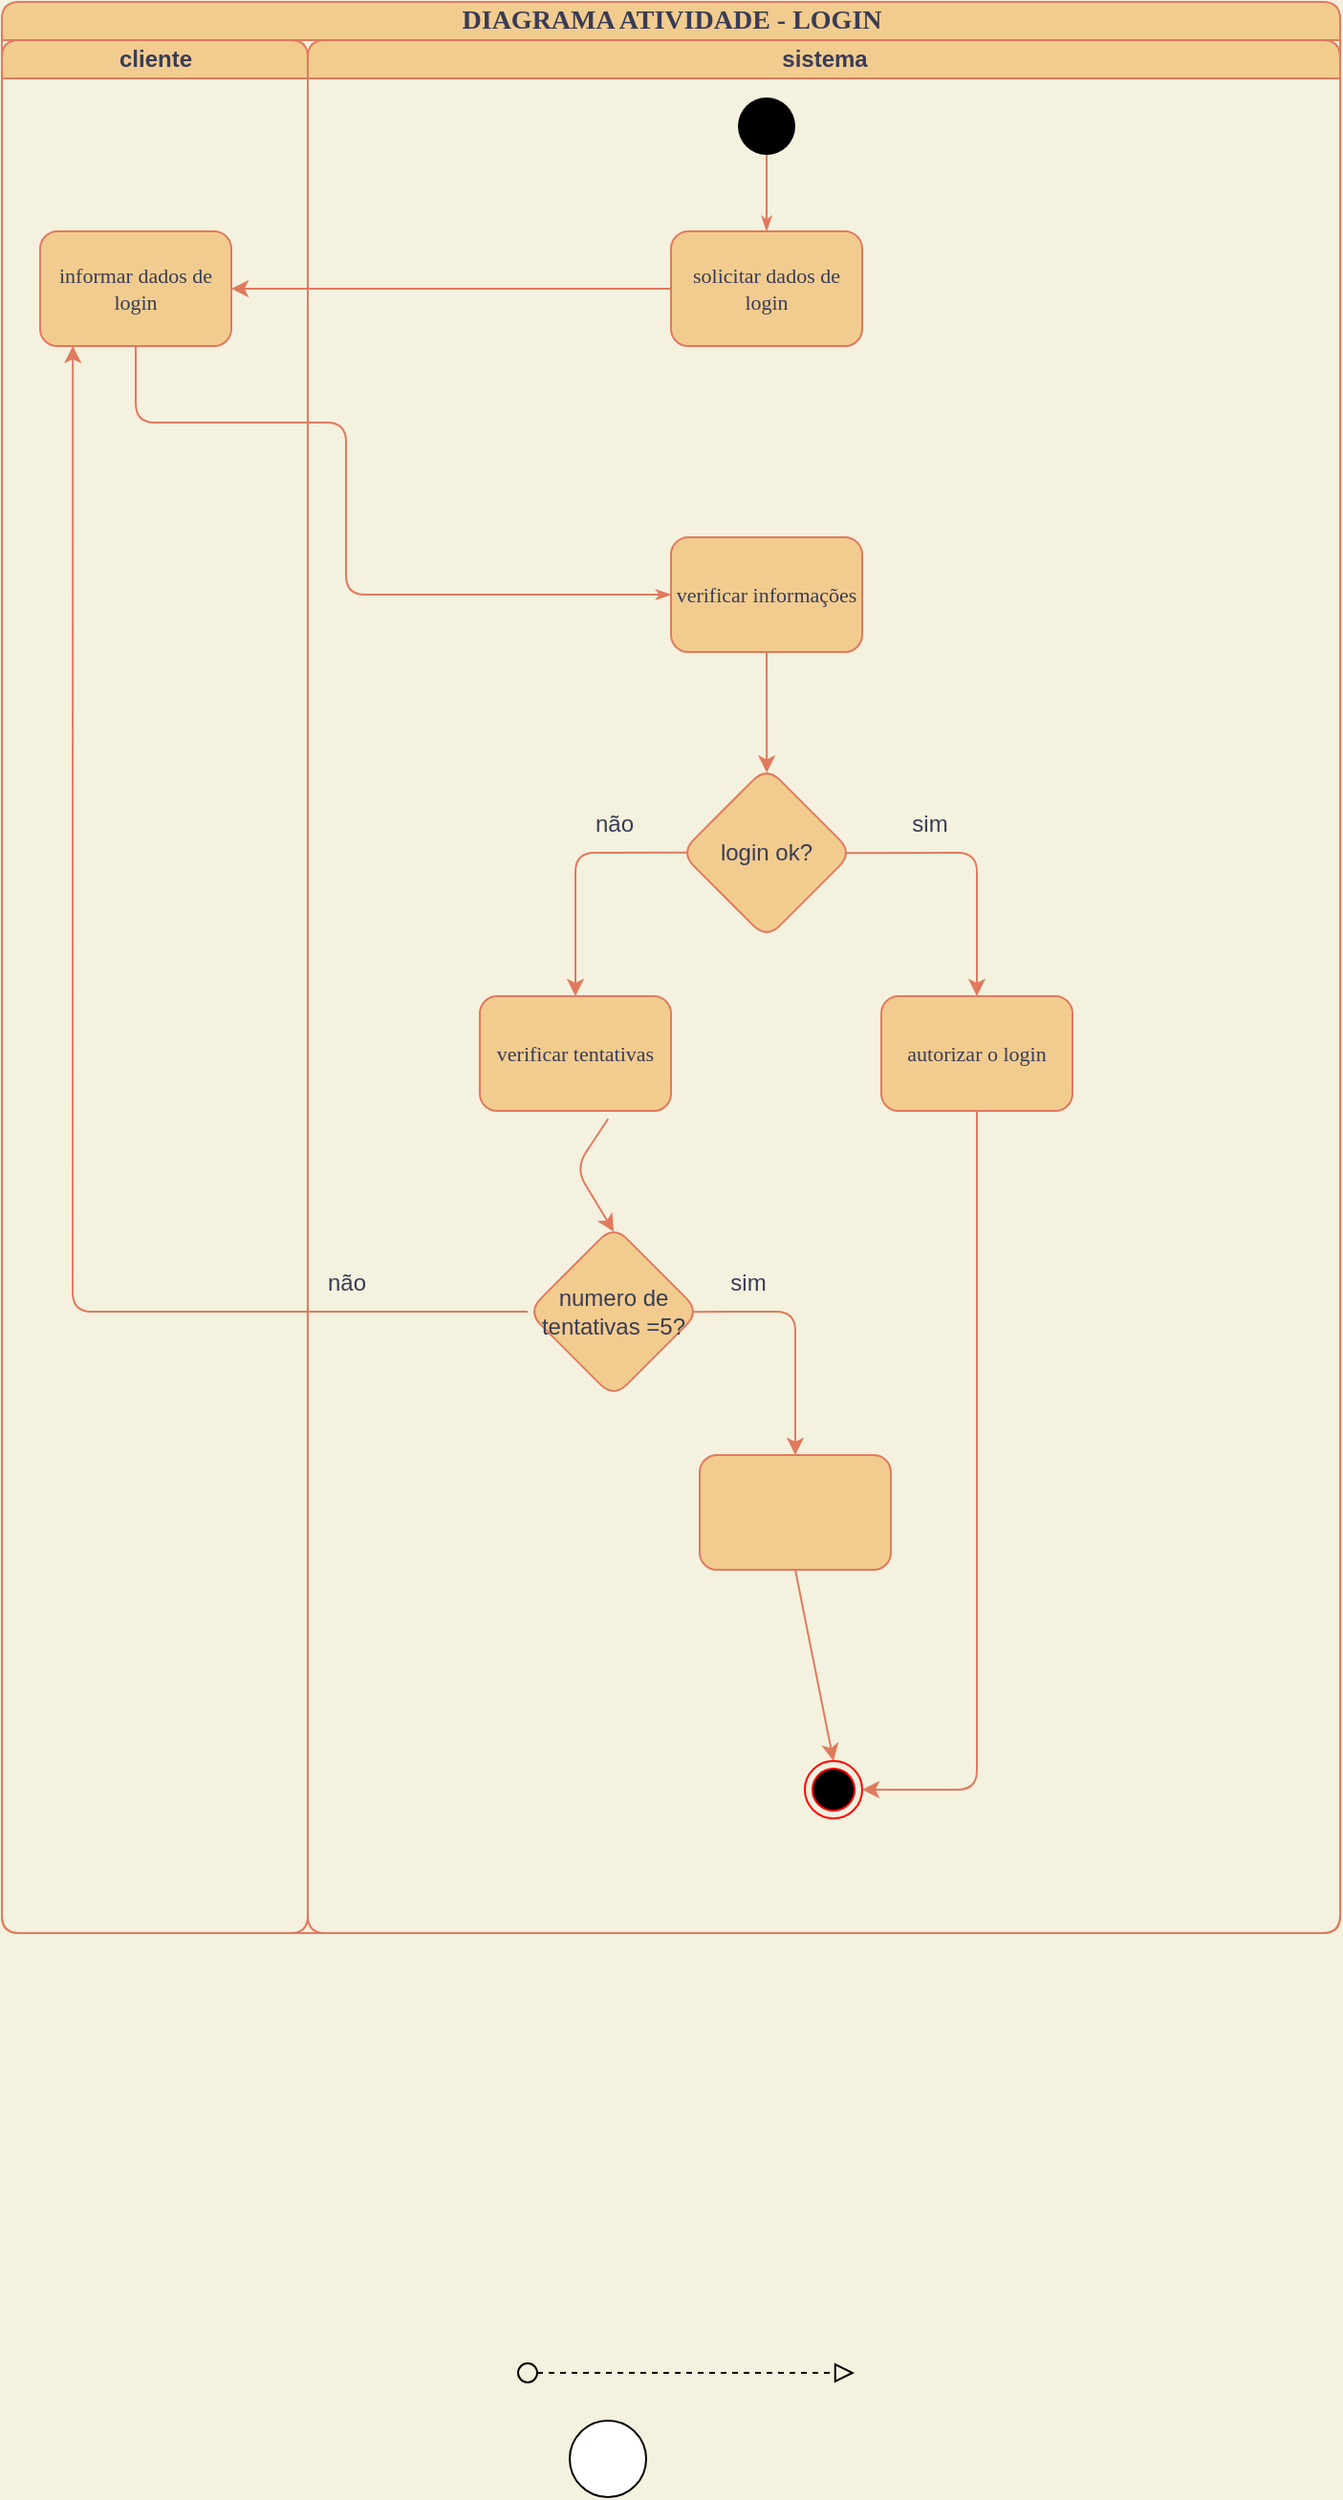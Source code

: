<mxfile version="15.2.7" type="device" pages="2"><diagram name="Page-1" id="74e2e168-ea6b-b213-b513-2b3c1d86103e"><mxGraphModel dx="2184" dy="1068" grid="1" gridSize="10" guides="1" tooltips="1" connect="1" arrows="1" fold="1" page="1" pageScale="1" pageWidth="1100" pageHeight="850" background="#F4F1DE" math="0" shadow="0"><root><mxCell id="0"/><mxCell id="1" parent="0"/><mxCell id="FXj3xFhZNHZUbDDjAzNd-1" value="&lt;font style=&quot;font-size: 14px&quot;&gt;DIAGRAMA ATIVIDADE - LOGIN&lt;/font&gt;" style="swimlane;html=1;childLayout=stackLayout;startSize=20;shadow=0;labelBackgroundColor=none;strokeWidth=1;fontFamily=Verdana;fontSize=8;align=center;rounded=1;fillColor=#F2CC8F;strokeColor=#E07A5F;fontColor=#393C56;" parent="1" vertex="1"><mxGeometry x="30" y="40" width="700" height="1010" as="geometry"/></mxCell><mxCell id="FXj3xFhZNHZUbDDjAzNd-2" value="cliente" style="swimlane;html=1;startSize=20;rounded=1;fillColor=#F2CC8F;strokeColor=#E07A5F;fontColor=#393C56;" parent="FXj3xFhZNHZUbDDjAzNd-1" vertex="1"><mxGeometry y="20" width="160" height="990" as="geometry"/></mxCell><mxCell id="FXj3xFhZNHZUbDDjAzNd-7" value="&lt;span style=&quot;font-size: 11px&quot;&gt;informar dados de login&lt;/span&gt;" style="whiteSpace=wrap;html=1;shadow=0;labelBackgroundColor=none;strokeWidth=1;fontFamily=Verdana;fontSize=8;align=center;rounded=1;fillColor=#F2CC8F;strokeColor=#E07A5F;fontColor=#393C56;" parent="FXj3xFhZNHZUbDDjAzNd-2" vertex="1"><mxGeometry x="20" y="100" width="100" height="60" as="geometry"/></mxCell><mxCell id="FXj3xFhZNHZUbDDjAzNd-11" style="edgeStyle=orthogonalEdgeStyle;html=1;labelBackgroundColor=none;startArrow=none;startFill=0;startSize=5;endArrow=classicThin;endFill=1;endSize=5;jettySize=auto;orthogonalLoop=1;strokeWidth=1;fontFamily=Verdana;fontSize=8;entryX=0;entryY=0.5;entryDx=0;entryDy=0;strokeColor=#E07A5F;fontColor=#393C56;" parent="FXj3xFhZNHZUbDDjAzNd-1" source="FXj3xFhZNHZUbDDjAzNd-7" target="FXj3xFhZNHZUbDDjAzNd-16" edge="1"><mxGeometry relative="1" as="geometry"><mxPoint x="124" y="310" as="sourcePoint"/><mxPoint x="240" y="310" as="targetPoint"/><Array as="points"><mxPoint x="70" y="220"/><mxPoint x="180" y="220"/><mxPoint x="180" y="310"/></Array></mxGeometry></mxCell><mxCell id="FXj3xFhZNHZUbDDjAzNd-10" value="" style="endArrow=classic;html=1;exitX=0;exitY=0.5;exitDx=0;exitDy=0;labelBackgroundColor=#F4F1DE;strokeColor=#E07A5F;fontColor=#393C56;" parent="FXj3xFhZNHZUbDDjAzNd-1" source="FXj3xFhZNHZUbDDjAzNd-6" target="FXj3xFhZNHZUbDDjAzNd-7" edge="1"><mxGeometry width="50" height="50" relative="1" as="geometry"><mxPoint x="180" y="270" as="sourcePoint"/><mxPoint x="230" y="220" as="targetPoint"/></mxGeometry></mxCell><mxCell id="N1yifSTVTIBaiR-xvPLt-2" value="" style="endArrow=classic;html=1;exitX=0;exitY=0.5;exitDx=0;exitDy=0;labelBackgroundColor=#F4F1DE;strokeColor=#E07A5F;fontColor=#393C56;entryX=0.171;entryY=0.998;entryDx=0;entryDy=0;entryPerimeter=0;" parent="FXj3xFhZNHZUbDDjAzNd-1" source="N1yifSTVTIBaiR-xvPLt-3" target="FXj3xFhZNHZUbDDjAzNd-7" edge="1"><mxGeometry width="50" height="50" relative="1" as="geometry"><mxPoint x="-25" y="720" as="sourcePoint"/><mxPoint x="135.0" y="760" as="targetPoint"/><Array as="points"><mxPoint x="37" y="685"/></Array></mxGeometry></mxCell><mxCell id="FXj3xFhZNHZUbDDjAzNd-41" value="" style="endArrow=classic;html=1;exitX=0.046;exitY=0.499;exitDx=0;exitDy=0;labelBackgroundColor=#F4F1DE;strokeColor=#E07A5F;fontColor=#393C56;exitPerimeter=0;" parent="FXj3xFhZNHZUbDDjAzNd-1" source="FXj3xFhZNHZUbDDjAzNd-17" edge="1"><mxGeometry width="50" height="50" relative="1" as="geometry"><mxPoint x="180" y="520" as="sourcePoint"/><mxPoint x="300" y="520" as="targetPoint"/><Array as="points"><mxPoint x="300" y="445"/></Array></mxGeometry></mxCell><mxCell id="FXj3xFhZNHZUbDDjAzNd-13" value="sistema" style="swimlane;html=1;startSize=20;rounded=1;fillColor=#F2CC8F;strokeColor=#E07A5F;fontColor=#393C56;" parent="FXj3xFhZNHZUbDDjAzNd-1" vertex="1"><mxGeometry x="160" y="20" width="540" height="990" as="geometry"/></mxCell><mxCell id="FXj3xFhZNHZUbDDjAzNd-16" value="&lt;font style=&quot;font-size: 11px&quot;&gt;verificar informações&lt;/font&gt;" style="whiteSpace=wrap;html=1;shadow=0;labelBackgroundColor=none;strokeWidth=1;fontFamily=Verdana;fontSize=8;align=center;rounded=1;fillColor=#F2CC8F;strokeColor=#E07A5F;fontColor=#393C56;" parent="FXj3xFhZNHZUbDDjAzNd-13" vertex="1"><mxGeometry x="190" y="260" width="100" height="60" as="geometry"/></mxCell><mxCell id="FXj3xFhZNHZUbDDjAzNd-17" value="login ok?" style="rhombus;whiteSpace=wrap;html=1;rounded=1;fillColor=#F2CC8F;strokeColor=#E07A5F;fontColor=#393C56;" parent="FXj3xFhZNHZUbDDjAzNd-13" vertex="1"><mxGeometry x="195" y="380" width="90" height="90" as="geometry"/></mxCell><mxCell id="FXj3xFhZNHZUbDDjAzNd-18" value="não" style="text;html=1;align=center;verticalAlign=middle;resizable=0;points=[];autosize=1;strokeColor=none;fillColor=none;rounded=1;fontColor=#393C56;" parent="FXj3xFhZNHZUbDDjAzNd-13" vertex="1"><mxGeometry x="140" y="400" width="40" height="20" as="geometry"/></mxCell><mxCell id="FXj3xFhZNHZUbDDjAzNd-19" value="sim" style="text;html=1;align=center;verticalAlign=middle;resizable=0;points=[];autosize=1;strokeColor=none;fillColor=none;rounded=1;fontColor=#393C56;" parent="FXj3xFhZNHZUbDDjAzNd-13" vertex="1"><mxGeometry x="310" y="400" width="30" height="20" as="geometry"/></mxCell><mxCell id="FXj3xFhZNHZUbDDjAzNd-20" value="&lt;span style=&quot;font-size: 11px&quot;&gt;autorizar o login&lt;/span&gt;" style="whiteSpace=wrap;html=1;shadow=0;labelBackgroundColor=none;strokeWidth=1;fontFamily=Verdana;fontSize=8;align=center;rounded=1;fillColor=#F2CC8F;strokeColor=#E07A5F;fontColor=#393C56;" parent="FXj3xFhZNHZUbDDjAzNd-13" vertex="1"><mxGeometry x="300" y="500" width="100" height="60" as="geometry"/></mxCell><mxCell id="FXj3xFhZNHZUbDDjAzNd-21" value="" style="endArrow=classic;html=1;exitX=0.961;exitY=0.501;exitDx=0;exitDy=0;entryX=0.5;entryY=0;entryDx=0;entryDy=0;labelBackgroundColor=#F4F1DE;strokeColor=#E07A5F;fontColor=#393C56;exitPerimeter=0;" parent="FXj3xFhZNHZUbDDjAzNd-13" source="FXj3xFhZNHZUbDDjAzNd-17" target="FXj3xFhZNHZUbDDjAzNd-20" edge="1"><mxGeometry width="50" height="50" relative="1" as="geometry"><mxPoint x="290" y="710" as="sourcePoint"/><mxPoint x="340" y="660" as="targetPoint"/><Array as="points"><mxPoint x="350" y="425"/></Array></mxGeometry></mxCell><mxCell id="FXj3xFhZNHZUbDDjAzNd-50" value="" style="ellipse;fillColor=#000000;strokeColor=none;" parent="FXj3xFhZNHZUbDDjAzNd-13" vertex="1"><mxGeometry x="225" y="30" width="30" height="30" as="geometry"/></mxCell><mxCell id="FXj3xFhZNHZUbDDjAzNd-6" value="&lt;font style=&quot;font-size: 11px&quot;&gt;solicitar dados de login&lt;/font&gt;" style="whiteSpace=wrap;html=1;shadow=0;labelBackgroundColor=none;strokeWidth=1;fontFamily=Verdana;fontSize=8;align=center;rounded=1;fillColor=#F2CC8F;strokeColor=#E07A5F;fontColor=#393C56;" parent="FXj3xFhZNHZUbDDjAzNd-13" vertex="1"><mxGeometry x="190" y="100" width="100" height="60" as="geometry"/></mxCell><mxCell id="FXj3xFhZNHZUbDDjAzNd-51" style="edgeStyle=orthogonalEdgeStyle;html=1;labelBackgroundColor=none;startArrow=none;startFill=0;startSize=5;endArrow=classicThin;endFill=1;endSize=5;jettySize=auto;orthogonalLoop=1;strokeWidth=1;fontFamily=Verdana;fontSize=8;entryX=0.5;entryY=0;entryDx=0;entryDy=0;strokeColor=#E07A5F;fontColor=#393C56;exitX=0.5;exitY=1;exitDx=0;exitDy=0;" parent="FXj3xFhZNHZUbDDjAzNd-13" source="FXj3xFhZNHZUbDDjAzNd-50" target="FXj3xFhZNHZUbDDjAzNd-6" edge="1"><mxGeometry relative="1" as="geometry"><mxPoint x="-40" y="120" as="sourcePoint"/><mxPoint x="80" y="120" as="targetPoint"/></mxGeometry></mxCell><mxCell id="FXj3xFhZNHZUbDDjAzNd-39" value="" style="endArrow=classic;html=1;exitX=0.5;exitY=1;exitDx=0;exitDy=0;labelBackgroundColor=#F4F1DE;strokeColor=#E07A5F;fontColor=#393C56;entryX=0.501;entryY=0.035;entryDx=0;entryDy=0;entryPerimeter=0;" parent="FXj3xFhZNHZUbDDjAzNd-13" source="FXj3xFhZNHZUbDDjAzNd-16" target="FXj3xFhZNHZUbDDjAzNd-17" edge="1"><mxGeometry width="50" height="50" relative="1" as="geometry"><mxPoint x="231" y="321.02" as="sourcePoint"/><mxPoint x="228" y="406" as="targetPoint"/><Array as="points"/></mxGeometry></mxCell><mxCell id="FXj3xFhZNHZUbDDjAzNd-52" value="" style="ellipse;html=1;shape=endState;fillColor=#000000;strokeColor=#ff0000;" parent="FXj3xFhZNHZUbDDjAzNd-13" vertex="1"><mxGeometry x="260" y="900" width="30" height="30" as="geometry"/></mxCell><mxCell id="FXj3xFhZNHZUbDDjAzNd-53" value="" style="endArrow=classic;html=1;exitX=0.5;exitY=1;exitDx=0;exitDy=0;labelBackgroundColor=#F4F1DE;strokeColor=#E07A5F;fontColor=#393C56;entryX=1;entryY=0.5;entryDx=0;entryDy=0;" parent="FXj3xFhZNHZUbDDjAzNd-13" source="FXj3xFhZNHZUbDDjAzNd-20" target="FXj3xFhZNHZUbDDjAzNd-52" edge="1"><mxGeometry width="50" height="50" relative="1" as="geometry"><mxPoint x="245" y="600.09" as="sourcePoint"/><mxPoint x="310" y="800" as="targetPoint"/><Array as="points"><mxPoint x="350" y="915"/></Array></mxGeometry></mxCell><mxCell id="N1yifSTVTIBaiR-xvPLt-1" value="&lt;font style=&quot;font-size: 11px&quot;&gt;verificar tentativas&lt;/font&gt;" style="whiteSpace=wrap;html=1;shadow=0;labelBackgroundColor=none;strokeWidth=1;fontFamily=Verdana;fontSize=8;align=center;rounded=1;fillColor=#F2CC8F;strokeColor=#E07A5F;fontColor=#393C56;" parent="FXj3xFhZNHZUbDDjAzNd-13" vertex="1"><mxGeometry x="90" y="500" width="100" height="60" as="geometry"/></mxCell><mxCell id="N1yifSTVTIBaiR-xvPLt-3" value="numero de tentativas =5?" style="rhombus;whiteSpace=wrap;html=1;rounded=1;fillColor=#F2CC8F;strokeColor=#E07A5F;fontColor=#393C56;" parent="FXj3xFhZNHZUbDDjAzNd-13" vertex="1"><mxGeometry x="115" y="620" width="90" height="90" as="geometry"/></mxCell><mxCell id="N1yifSTVTIBaiR-xvPLt-4" value="não" style="text;html=1;align=center;verticalAlign=middle;resizable=0;points=[];autosize=1;strokeColor=none;fillColor=none;rounded=1;fontColor=#393C56;" parent="FXj3xFhZNHZUbDDjAzNd-13" vertex="1"><mxGeometry y="640" width="40" height="20" as="geometry"/></mxCell><mxCell id="N1yifSTVTIBaiR-xvPLt-5" value="sim" style="text;html=1;align=center;verticalAlign=middle;resizable=0;points=[];autosize=1;strokeColor=none;fillColor=none;rounded=1;fontColor=#393C56;" parent="FXj3xFhZNHZUbDDjAzNd-13" vertex="1"><mxGeometry x="215" y="640" width="30" height="20" as="geometry"/></mxCell><mxCell id="N1yifSTVTIBaiR-xvPLt-6" value="" style="endArrow=classic;html=1;exitX=0.961;exitY=0.501;exitDx=0;exitDy=0;entryX=0.5;entryY=0;entryDx=0;entryDy=0;labelBackgroundColor=#F4F1DE;strokeColor=#E07A5F;fontColor=#393C56;exitPerimeter=0;" parent="FXj3xFhZNHZUbDDjAzNd-13" source="N1yifSTVTIBaiR-xvPLt-3" edge="1"><mxGeometry width="50" height="50" relative="1" as="geometry"><mxPoint x="-5" y="890" as="sourcePoint"/><mxPoint x="255.0" y="740" as="targetPoint"/><Array as="points"><mxPoint x="255" y="665"/></Array></mxGeometry></mxCell><mxCell id="N1yifSTVTIBaiR-xvPLt-7" value="" style="endArrow=classic;html=1;exitX=0.671;exitY=1.069;exitDx=0;exitDy=0;labelBackgroundColor=#F4F1DE;strokeColor=#E07A5F;fontColor=#393C56;entryX=0.501;entryY=0.035;entryDx=0;entryDy=0;entryPerimeter=0;exitPerimeter=0;" parent="FXj3xFhZNHZUbDDjAzNd-13" source="N1yifSTVTIBaiR-xvPLt-1" target="N1yifSTVTIBaiR-xvPLt-3" edge="1"><mxGeometry width="50" height="50" relative="1" as="geometry"><mxPoint x="145.0" y="560" as="sourcePoint"/><mxPoint x="-67" y="586" as="targetPoint"/><Array as="points"><mxPoint x="140" y="590"/></Array></mxGeometry></mxCell><mxCell id="N1yifSTVTIBaiR-xvPLt-13" value="" style="whiteSpace=wrap;html=1;shadow=0;labelBackgroundColor=none;strokeWidth=1;fontFamily=Verdana;fontSize=8;align=center;rounded=1;fillColor=#F2CC8F;strokeColor=#E07A5F;fontColor=#393C56;" parent="FXj3xFhZNHZUbDDjAzNd-13" vertex="1"><mxGeometry x="205" y="740" width="100" height="60" as="geometry"/></mxCell><mxCell id="N1yifSTVTIBaiR-xvPLt-14" value="" style="endArrow=classic;html=1;exitX=0.5;exitY=1;exitDx=0;exitDy=0;labelBackgroundColor=#F4F1DE;strokeColor=#E07A5F;fontColor=#393C56;entryX=0.5;entryY=0;entryDx=0;entryDy=0;" parent="FXj3xFhZNHZUbDDjAzNd-13" source="N1yifSTVTIBaiR-xvPLt-13" target="FXj3xFhZNHZUbDDjAzNd-52" edge="1"><mxGeometry width="50" height="50" relative="1" as="geometry"><mxPoint x="-19" y="751.02" as="sourcePoint"/><mxPoint x="190.09" y="873.15" as="targetPoint"/><Array as="points"/></mxGeometry></mxCell><mxCell id="8O-mZFZXALibXlB9Eic--111" value="" style="group" parent="1" vertex="1" connectable="0"><mxGeometry x="300" y="1275" width="176" height="10" as="geometry"/></mxCell><mxCell id="8O-mZFZXALibXlB9Eic--112" value="" style="endArrow=block;startArrow=none;endFill=0;startFill=0;endSize=8;html=1;verticalAlign=bottom;dashed=1;labelBackgroundColor=none;" parent="8O-mZFZXALibXlB9Eic--111" source="8O-mZFZXALibXlB9Eic--113" edge="1"><mxGeometry width="160" relative="1" as="geometry"><mxPoint x="16" as="sourcePoint"/><mxPoint x="176" y="5" as="targetPoint"/><Array as="points"><mxPoint x="31" y="5"/></Array></mxGeometry></mxCell><mxCell id="8O-mZFZXALibXlB9Eic--113" value="" style="ellipse;whiteSpace=wrap;html=1;aspect=fixed;fillColor=none;" parent="8O-mZFZXALibXlB9Eic--111" vertex="1"><mxGeometry width="10" height="10" as="geometry"/></mxCell><mxCell id="8O-mZFZXALibXlB9Eic--114" value="" style="ellipse;whiteSpace=wrap;html=1;aspect=fixed;" parent="1" vertex="1"><mxGeometry x="327" y="1305" width="40" height="40" as="geometry"/></mxCell></root></mxGraphModel></diagram><diagram id="r0WekYxtQk9DhxoFs7RK" name="Página-2"><mxGraphModel dx="1108" dy="550" grid="1" gridSize="10" guides="1" tooltips="1" connect="1" arrows="1" fold="1" page="1" pageScale="1" pageWidth="1169" pageHeight="827" math="0" shadow="0"><root><mxCell id="cOneXh_V1jm4dGBBIKjF-0"/><mxCell id="cOneXh_V1jm4dGBBIKjF-1" parent="cOneXh_V1jm4dGBBIKjF-0"/></root></mxGraphModel></diagram></mxfile>